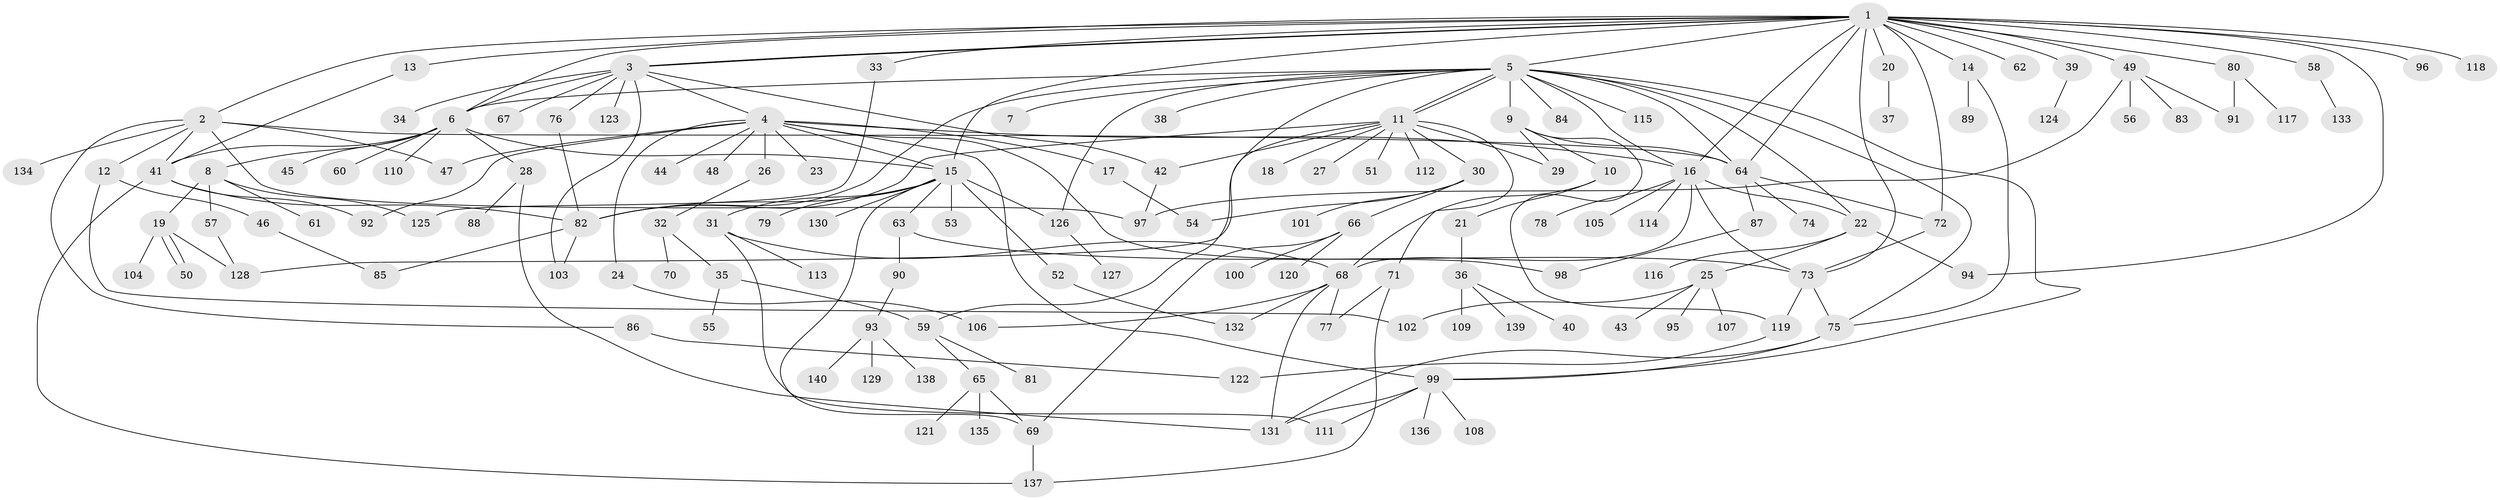 // Generated by graph-tools (version 1.1) at 2025/35/03/09/25 02:35:26]
// undirected, 140 vertices, 199 edges
graph export_dot {
graph [start="1"]
  node [color=gray90,style=filled];
  1;
  2;
  3;
  4;
  5;
  6;
  7;
  8;
  9;
  10;
  11;
  12;
  13;
  14;
  15;
  16;
  17;
  18;
  19;
  20;
  21;
  22;
  23;
  24;
  25;
  26;
  27;
  28;
  29;
  30;
  31;
  32;
  33;
  34;
  35;
  36;
  37;
  38;
  39;
  40;
  41;
  42;
  43;
  44;
  45;
  46;
  47;
  48;
  49;
  50;
  51;
  52;
  53;
  54;
  55;
  56;
  57;
  58;
  59;
  60;
  61;
  62;
  63;
  64;
  65;
  66;
  67;
  68;
  69;
  70;
  71;
  72;
  73;
  74;
  75;
  76;
  77;
  78;
  79;
  80;
  81;
  82;
  83;
  84;
  85;
  86;
  87;
  88;
  89;
  90;
  91;
  92;
  93;
  94;
  95;
  96;
  97;
  98;
  99;
  100;
  101;
  102;
  103;
  104;
  105;
  106;
  107;
  108;
  109;
  110;
  111;
  112;
  113;
  114;
  115;
  116;
  117;
  118;
  119;
  120;
  121;
  122;
  123;
  124;
  125;
  126;
  127;
  128;
  129;
  130;
  131;
  132;
  133;
  134;
  135;
  136;
  137;
  138;
  139;
  140;
  1 -- 2;
  1 -- 3;
  1 -- 3;
  1 -- 5;
  1 -- 6;
  1 -- 13;
  1 -- 14;
  1 -- 15;
  1 -- 16;
  1 -- 20;
  1 -- 33;
  1 -- 39;
  1 -- 49;
  1 -- 58;
  1 -- 62;
  1 -- 64;
  1 -- 72;
  1 -- 73;
  1 -- 80;
  1 -- 94;
  1 -- 96;
  1 -- 118;
  2 -- 12;
  2 -- 41;
  2 -- 47;
  2 -- 64;
  2 -- 86;
  2 -- 97;
  2 -- 134;
  3 -- 4;
  3 -- 6;
  3 -- 34;
  3 -- 42;
  3 -- 67;
  3 -- 76;
  3 -- 103;
  3 -- 123;
  4 -- 15;
  4 -- 16;
  4 -- 17;
  4 -- 23;
  4 -- 24;
  4 -- 26;
  4 -- 44;
  4 -- 47;
  4 -- 48;
  4 -- 92;
  4 -- 98;
  4 -- 99;
  5 -- 6;
  5 -- 7;
  5 -- 9;
  5 -- 11;
  5 -- 11;
  5 -- 16;
  5 -- 22;
  5 -- 38;
  5 -- 59;
  5 -- 64;
  5 -- 75;
  5 -- 82;
  5 -- 84;
  5 -- 99;
  5 -- 115;
  5 -- 126;
  6 -- 8;
  6 -- 15;
  6 -- 28;
  6 -- 41;
  6 -- 45;
  6 -- 60;
  6 -- 110;
  8 -- 19;
  8 -- 57;
  8 -- 61;
  8 -- 125;
  9 -- 10;
  9 -- 29;
  9 -- 64;
  9 -- 119;
  10 -- 21;
  10 -- 68;
  11 -- 18;
  11 -- 27;
  11 -- 29;
  11 -- 30;
  11 -- 42;
  11 -- 51;
  11 -- 71;
  11 -- 82;
  11 -- 112;
  11 -- 128;
  12 -- 46;
  12 -- 102;
  13 -- 41;
  14 -- 75;
  14 -- 89;
  15 -- 31;
  15 -- 52;
  15 -- 53;
  15 -- 63;
  15 -- 69;
  15 -- 79;
  15 -- 82;
  15 -- 126;
  15 -- 130;
  16 -- 22;
  16 -- 68;
  16 -- 73;
  16 -- 78;
  16 -- 105;
  16 -- 114;
  17 -- 54;
  19 -- 50;
  19 -- 50;
  19 -- 104;
  19 -- 128;
  20 -- 37;
  21 -- 36;
  22 -- 25;
  22 -- 94;
  22 -- 116;
  24 -- 106;
  25 -- 43;
  25 -- 95;
  25 -- 102;
  25 -- 107;
  26 -- 32;
  28 -- 88;
  28 -- 131;
  30 -- 54;
  30 -- 66;
  30 -- 101;
  31 -- 68;
  31 -- 111;
  31 -- 113;
  32 -- 35;
  32 -- 70;
  33 -- 125;
  35 -- 55;
  35 -- 59;
  36 -- 40;
  36 -- 109;
  36 -- 139;
  39 -- 124;
  41 -- 82;
  41 -- 92;
  41 -- 137;
  42 -- 97;
  46 -- 85;
  49 -- 56;
  49 -- 83;
  49 -- 91;
  49 -- 97;
  52 -- 132;
  57 -- 128;
  58 -- 133;
  59 -- 65;
  59 -- 81;
  63 -- 73;
  63 -- 90;
  64 -- 72;
  64 -- 74;
  64 -- 87;
  65 -- 69;
  65 -- 121;
  65 -- 135;
  66 -- 69;
  66 -- 100;
  66 -- 120;
  68 -- 77;
  68 -- 106;
  68 -- 131;
  68 -- 132;
  69 -- 137;
  71 -- 77;
  71 -- 137;
  72 -- 73;
  73 -- 75;
  73 -- 119;
  75 -- 99;
  75 -- 131;
  76 -- 82;
  80 -- 91;
  80 -- 117;
  82 -- 85;
  82 -- 103;
  86 -- 122;
  87 -- 98;
  90 -- 93;
  93 -- 129;
  93 -- 138;
  93 -- 140;
  99 -- 108;
  99 -- 111;
  99 -- 131;
  99 -- 136;
  119 -- 122;
  126 -- 127;
}
